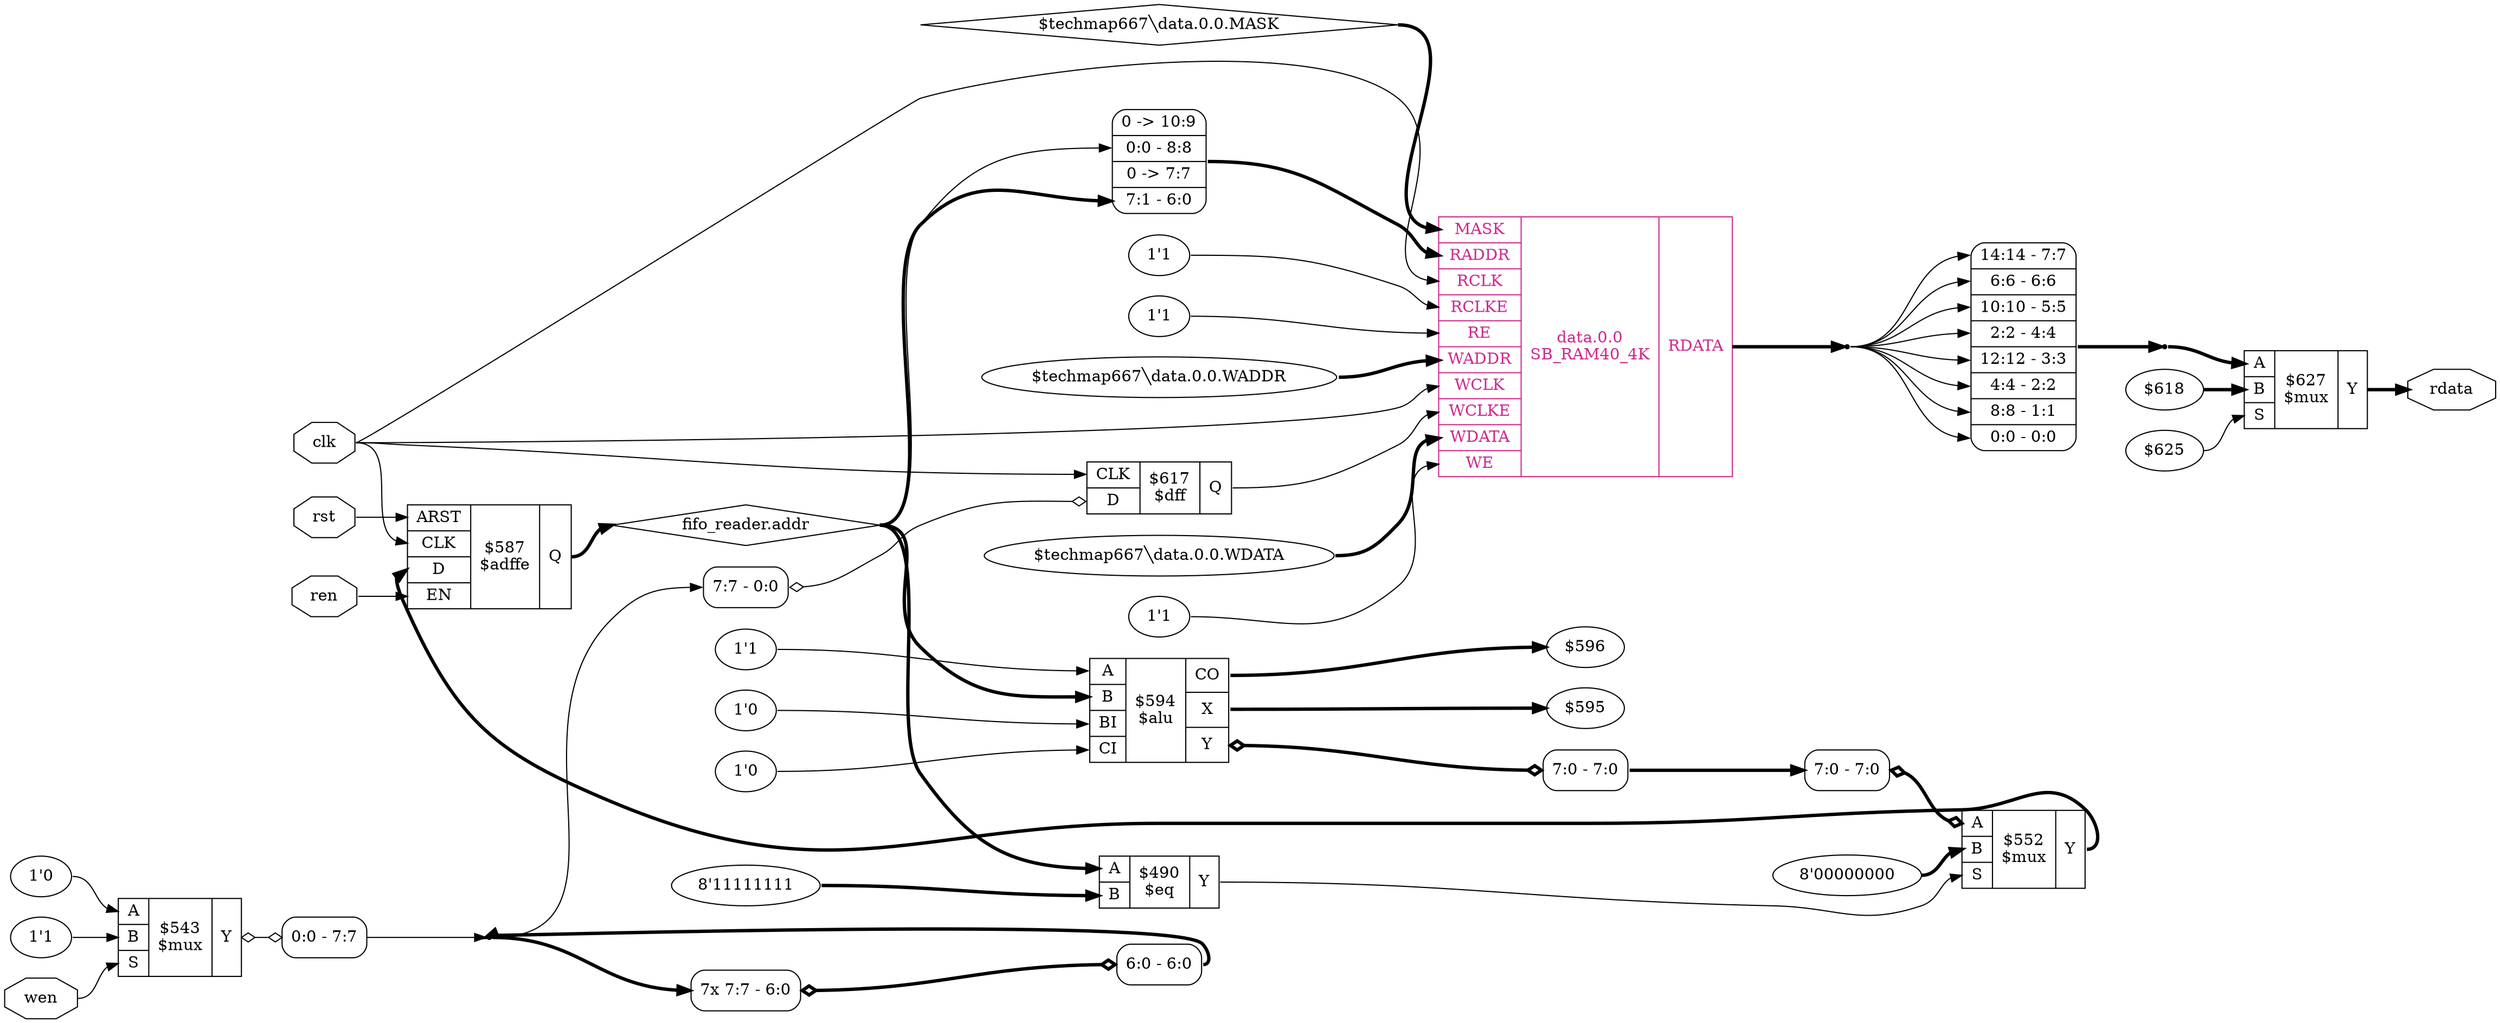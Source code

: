 digraph "fifo" {
rankdir="LR";
remincross=true;
n11 [ shape=octagon, label="clk", color="black", fontcolor="black" ];
n12 [ shape=diamond, label="fifo_reader.addr", color="black", fontcolor="black" ];
n13 [ shape=octagon, label="rdata", color="black", fontcolor="black" ];
n14 [ shape=octagon, label="ren", color="black", fontcolor="black" ];
n15 [ shape=octagon, label="rst", color="black", fontcolor="black" ];
n16 [ shape=octagon, label="wen", color="black", fontcolor="black" ];
v0 [ label="$techmap667&#9586;data.0.0.WADDR" ];
v1 [ label="1'1" ];
v2 [ label="$techmap667&#9586;data.0.0.WDATA" ];
v3 [ label="1'1" ];
v4 [ label="1'1" ];
c28 [ shape=record, label="{{<p17> MASK|<p18> RADDR|<p19> RCLK|<p20> RCLKE|<p21> RE|<p22> WADDR|<p23> WCLK|<p24> WCLKE|<p25> WDATA|<p26> WE}|data.0.0\nSB_RAM40_4K|{<p27> RDATA}}", color="maroon3", fontcolor="maroon3" ];
c32 [ shape=record, label="{{<p29> CLK|<p30> D}|$617\n$dff|{<p31> Q}}",  ];
x5 [ shape=record, style=rounded, label="<s0> 7:7 - 0:0 ", color="black", fontcolor="black" ];
x5:e -> c32:p30:w [arrowhead=odiamond, arrowtail=odiamond, dir=both, color="black", fontcolor="black", label=""];
v6 [ label="1'1" ];
v7 [ label="1'0" ];
v8 [ label="1'0" ];
v9 [ label="$596" ];
v10 [ label="$595" ];
c40 [ shape=record, label="{{<p33> A|<p34> B|<p35> BI|<p36> CI}|$594\n$alu|{<p37> CO|<p38> X|<p39> Y}}",  ];
x11 [ shape=record, style=rounded, label="<s0> 7:0 - 7:0 ", color="black", fontcolor="black" ];
c40:p39:e -> x11:w [arrowhead=odiamond, arrowtail=odiamond, dir=both, color="black", fontcolor="black", style="setlinewidth(3)", label=""];
c43 [ shape=record, label="{{<p41> ARST|<p29> CLK|<p30> D|<p42> EN}|$587\n$adffe|{<p31> Q}}",  ];
v12 [ label="8'11111111" ];
c44 [ shape=record, label="{{<p33> A|<p34> B}|$490\n$eq|{<p39> Y}}",  ];
v14 [ label="8'00000000" ];
c46 [ shape=record, label="{{<p33> A|<p34> B|<p45> S}|$552\n$mux|{<p39> Y}}",  ];
x13 [ shape=record, style=rounded, label="<s0> 7:0 - 7:0 ", color="black", fontcolor="black" ];
x13:e -> c46:p33:w [arrowhead=odiamond, arrowtail=odiamond, dir=both, color="black", fontcolor="black", style="setlinewidth(3)", label=""];
v15 [ label="1'0" ];
v16 [ label="1'1" ];
c47 [ shape=record, label="{{<p33> A|<p34> B|<p45> S}|$543\n$mux|{<p39> Y}}",  ];
x17 [ shape=record, style=rounded, label="<s0> 0:0 - 7:7 ", color="black", fontcolor="black" ];
c47:p39:e -> x17:w [arrowhead=odiamond, arrowtail=odiamond, dir=both, color="black", fontcolor="black", label=""];
v18 [ label="$625" ];
v19 [ label="$618" ];
c48 [ shape=record, label="{{<p33> A|<p34> B|<p45> S}|$627\n$mux|{<p39> Y}}",  ];
x20 [ shape=record, style=rounded, label="<s6> 7x 7:7 - 6:0 ", color="black", fontcolor="black" ];
x21 [ shape=record, style=rounded, label="<s0> 6:0 - 6:0 ", color="black", fontcolor="black" ];
x20:e -> x21:w [arrowhead=odiamond, arrowtail=odiamond, dir=both, color="black", fontcolor="black", style="setlinewidth(3)", label=""];
x22 [shape=point, ];
x23 [ shape=record, style=rounded, label="0 -&gt; 10:9 |<s2> 0:0 - 8:8 |0 -&gt; 7:7 |<s0> 7:1 - 6:0 ", color="black", fontcolor="black" ];
x24 [ shape=record, style=rounded, label="<s7> 14:14 - 7:7 |<s6> 6:6 - 6:6 |<s5> 10:10 - 5:5 |<s4> 2:2 - 4:4 |<s3> 12:12 - 3:3 |<s2> 4:4 - 2:2 |<s1> 8:8 - 1:1 |<s0> 0:0 - 0:0 ", color="black", fontcolor="black" ];
n1 [ shape=point ];
c28:p27:e -> n1:w [color="black", fontcolor="black", style="setlinewidth(3)", label=""];
n1:e -> x24:s0:w [color="black", fontcolor="black", label=""];
n1:e -> x24:s1:w [color="black", fontcolor="black", label=""];
n1:e -> x24:s2:w [color="black", fontcolor="black", label=""];
n1:e -> x24:s3:w [color="black", fontcolor="black", label=""];
n1:e -> x24:s4:w [color="black", fontcolor="black", label=""];
n1:e -> x24:s5:w [color="black", fontcolor="black", label=""];
n1:e -> x24:s6:w [color="black", fontcolor="black", label=""];
n1:e -> x24:s7:w [color="black", fontcolor="black", label=""];
c46:p39:e -> c43:p30:w [color="black", fontcolor="black", style="setlinewidth(3)", label=""];
n11:e -> c28:p19:w [color="black", fontcolor="black", label=""];
n11:e -> c28:p23:w [color="black", fontcolor="black", label=""];
n11:e -> c32:p29:w [color="black", fontcolor="black", label=""];
n11:e -> c43:p29:w [color="black", fontcolor="black", label=""];
c43:p31:e -> n12:w [color="black", fontcolor="black", style="setlinewidth(3)", label=""];
n12:e -> c40:p34:w [color="black", fontcolor="black", style="setlinewidth(3)", label=""];
n12:e -> c44:p33:w [color="black", fontcolor="black", style="setlinewidth(3)", label=""];
n12:e -> x23:s0:w [color="black", fontcolor="black", style="setlinewidth(3)", label=""];
n12:e -> x23:s2:w [color="black", fontcolor="black", label=""];
c48:p39:e -> n13:w [color="black", fontcolor="black", style="setlinewidth(3)", label=""];
n14:e -> c43:p42:w [color="black", fontcolor="black", label=""];
n15:e -> c43:p41:w [color="black", fontcolor="black", label=""];
n16:e -> c47:p45:w [color="black", fontcolor="black", label=""];
n2 [ shape=diamond, label="$techmap667&#9586;data.0.0.MASK" ];
n2:e -> c28:p17:w [color="black", fontcolor="black", style="setlinewidth(3)", label=""];
x23:e -> c28:p18:w [color="black", fontcolor="black", style="setlinewidth(3)", label=""];
x24:e -> x22:w [color="black", fontcolor="black", style="setlinewidth(3)", label=""];
x22:e -> c48:p33:w [color="black", fontcolor="black", style="setlinewidth(3)", label=""];
c32:p31:e -> c28:p24:w [color="black", fontcolor="black", label=""];
n7 [ shape=point ];
x17:s0:e -> n7:w [color="black", fontcolor="black", label=""];
x21:s0:e -> n7:w [color="black", fontcolor="black", style="setlinewidth(3)", label=""];
n7:e -> x20:s6:w [color="black", fontcolor="black", style="setlinewidth(3)", label=""];
n7:e -> x5:s0:w [color="black", fontcolor="black", label=""];
x11:s0:e -> x13:s0:w [color="black", fontcolor="black", style="setlinewidth(3)", label=""];
c44:p39:e -> c46:p45:w [color="black", fontcolor="black", label=""];
v0:e -> c28:p22:w [color="black", fontcolor="black", style="setlinewidth(3)", label=""];
v1:e -> c28:p26:w [color="black", fontcolor="black", label=""];
c40:p38:e -> v10:w [color="black", fontcolor="black", style="setlinewidth(3)", label=""];
v12:e -> c44:p34:w [color="black", fontcolor="black", style="setlinewidth(3)", label=""];
v14:e -> c46:p34:w [color="black", fontcolor="black", style="setlinewidth(3)", label=""];
v15:e -> c47:p33:w [color="black", fontcolor="black", label=""];
v16:e -> c47:p34:w [color="black", fontcolor="black", label=""];
v18:e -> c48:p45:w [color="black", fontcolor="black", label=""];
v19:e -> c48:p34:w [color="black", fontcolor="black", style="setlinewidth(3)", label=""];
v2:e -> c28:p25:w [color="black", fontcolor="black", style="setlinewidth(3)", label=""];
v3:e -> c28:p21:w [color="black", fontcolor="black", label=""];
v4:e -> c28:p20:w [color="black", fontcolor="black", label=""];
v6:e -> c40:p33:w [color="black", fontcolor="black", label=""];
v7:e -> c40:p35:w [color="black", fontcolor="black", label=""];
v8:e -> c40:p36:w [color="black", fontcolor="black", label=""];
c40:p37:e -> v9:w [color="black", fontcolor="black", style="setlinewidth(3)", label=""];
}
